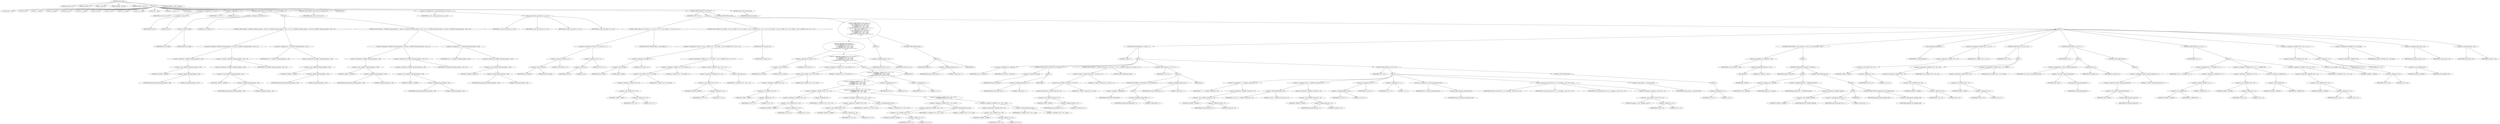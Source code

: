 digraph cache_insert {  
"1000113" [label = "(METHOD,cache_insert)" ]
"1000114" [label = "(PARAM,const char *a1)" ]
"1000115" [label = "(PARAM,_DWORD *a2)" ]
"1000116" [label = "(PARAM,__int64 a3)" ]
"1000117" [label = "(PARAM,unsigned __int64 a4)" ]
"1000118" [label = "(PARAM,unsigned __int16 a5)" ]
"1000119" [label = "(BLOCK,,)" ]
"1000120" [label = "(LOCAL,result: __int64)" ]
"1000121" [label = "(LOCAL,v6: int)" ]
"1000122" [label = "(LOCAL,v7: __int64)" ]
"1000123" [label = "(LOCAL,v8: __int64)" ]
"1000124" [label = "(LOCAL,v9: char *)" ]
"1000125" [label = "(LOCAL,v10: __int64)" ]
"1000126" [label = "(LOCAL,v16: int)" ]
"1000127" [label = "(LOCAL,v17: int)" ]
"1000128" [label = "(LOCAL,v18: __int64)" ]
"1000129" [label = "(LOCAL,v19: __int64)" ]
"1000130" [label = "(LOCAL,v20: __int64)" ]
"1000131" [label = "(LOCAL,v21: __int64 [ 2 ])" ]
"1000132" [label = "(IDENTIFIER,L,)" ]
"1000133" [label = "(<operator>.assignment,v16 = a5 & 4)" ]
"1000134" [label = "(IDENTIFIER,v16,v16 = a5 & 4)" ]
"1000135" [label = "(<operator>.and,a5 & 4)" ]
"1000136" [label = "(IDENTIFIER,a5,a5 & 4)" ]
"1000137" [label = "(LITERAL,4,a5 & 4)" ]
"1000138" [label = "(<operator>.assignment,v17 = 0)" ]
"1000139" [label = "(IDENTIFIER,v17,v17 = 0)" ]
"1000140" [label = "(LITERAL,0,v17 = 0)" ]
"1000141" [label = "(CONTROL_STRUCTURE,if ( (a5 & 0x980) != 0 ),if ( (a5 & 0x980) != 0 ))" ]
"1000142" [label = "(<operator>.notEquals,(a5 & 0x980) != 0)" ]
"1000143" [label = "(<operator>.and,a5 & 0x980)" ]
"1000144" [label = "(IDENTIFIER,a5,a5 & 0x980)" ]
"1000145" [label = "(LITERAL,0x980,a5 & 0x980)" ]
"1000146" [label = "(LITERAL,0,(a5 & 0x980) != 0)" ]
"1000147" [label = "(BLOCK,,)" ]
"1000148" [label = "(CONTROL_STRUCTURE,if ( *(_QWORD *)(dnsmasq_daemon + 456) && *(_QWORD *)(dnsmasq_daemon + 456) < a4 ),if ( *(_QWORD *)(dnsmasq_daemon + 456) && *(_QWORD *)(dnsmasq_daemon + 456) < a4 ))" ]
"1000149" [label = "(<operator>.logicalAnd,*(_QWORD *)(dnsmasq_daemon + 456) && *(_QWORD *)(dnsmasq_daemon + 456) < a4)" ]
"1000150" [label = "(<operator>.indirection,*(_QWORD *)(dnsmasq_daemon + 456))" ]
"1000151" [label = "(<operator>.cast,(_QWORD *)(dnsmasq_daemon + 456))" ]
"1000152" [label = "(UNKNOWN,_QWORD *,_QWORD *)" ]
"1000153" [label = "(<operator>.addition,dnsmasq_daemon + 456)" ]
"1000154" [label = "(IDENTIFIER,dnsmasq_daemon,dnsmasq_daemon + 456)" ]
"1000155" [label = "(LITERAL,456,dnsmasq_daemon + 456)" ]
"1000156" [label = "(<operator>.lessThan,*(_QWORD *)(dnsmasq_daemon + 456) < a4)" ]
"1000157" [label = "(<operator>.indirection,*(_QWORD *)(dnsmasq_daemon + 456))" ]
"1000158" [label = "(<operator>.cast,(_QWORD *)(dnsmasq_daemon + 456))" ]
"1000159" [label = "(UNKNOWN,_QWORD *,_QWORD *)" ]
"1000160" [label = "(<operator>.addition,dnsmasq_daemon + 456)" ]
"1000161" [label = "(IDENTIFIER,dnsmasq_daemon,dnsmasq_daemon + 456)" ]
"1000162" [label = "(LITERAL,456,dnsmasq_daemon + 456)" ]
"1000163" [label = "(IDENTIFIER,a4,*(_QWORD *)(dnsmasq_daemon + 456) < a4)" ]
"1000164" [label = "(<operator>.assignment,a4 = *(_QWORD *)(dnsmasq_daemon + 456))" ]
"1000165" [label = "(IDENTIFIER,a4,a4 = *(_QWORD *)(dnsmasq_daemon + 456))" ]
"1000166" [label = "(<operator>.indirection,*(_QWORD *)(dnsmasq_daemon + 456))" ]
"1000167" [label = "(<operator>.cast,(_QWORD *)(dnsmasq_daemon + 456))" ]
"1000168" [label = "(UNKNOWN,_QWORD *,_QWORD *)" ]
"1000169" [label = "(<operator>.addition,dnsmasq_daemon + 456)" ]
"1000170" [label = "(IDENTIFIER,dnsmasq_daemon,dnsmasq_daemon + 456)" ]
"1000171" [label = "(LITERAL,456,dnsmasq_daemon + 456)" ]
"1000172" [label = "(CONTROL_STRUCTURE,if ( *(_QWORD *)(dnsmasq_daemon + 448) && *(_QWORD *)(dnsmasq_daemon + 448) > a4 ),if ( *(_QWORD *)(dnsmasq_daemon + 448) && *(_QWORD *)(dnsmasq_daemon + 448) > a4 ))" ]
"1000173" [label = "(<operator>.logicalAnd,*(_QWORD *)(dnsmasq_daemon + 448) && *(_QWORD *)(dnsmasq_daemon + 448) > a4)" ]
"1000174" [label = "(<operator>.indirection,*(_QWORD *)(dnsmasq_daemon + 448))" ]
"1000175" [label = "(<operator>.cast,(_QWORD *)(dnsmasq_daemon + 448))" ]
"1000176" [label = "(UNKNOWN,_QWORD *,_QWORD *)" ]
"1000177" [label = "(<operator>.addition,dnsmasq_daemon + 448)" ]
"1000178" [label = "(IDENTIFIER,dnsmasq_daemon,dnsmasq_daemon + 448)" ]
"1000179" [label = "(LITERAL,448,dnsmasq_daemon + 448)" ]
"1000180" [label = "(<operator>.greaterThan,*(_QWORD *)(dnsmasq_daemon + 448) > a4)" ]
"1000181" [label = "(<operator>.indirection,*(_QWORD *)(dnsmasq_daemon + 448))" ]
"1000182" [label = "(<operator>.cast,(_QWORD *)(dnsmasq_daemon + 448))" ]
"1000183" [label = "(UNKNOWN,_QWORD *,_QWORD *)" ]
"1000184" [label = "(<operator>.addition,dnsmasq_daemon + 448)" ]
"1000185" [label = "(IDENTIFIER,dnsmasq_daemon,dnsmasq_daemon + 448)" ]
"1000186" [label = "(LITERAL,448,dnsmasq_daemon + 448)" ]
"1000187" [label = "(IDENTIFIER,a4,*(_QWORD *)(dnsmasq_daemon + 448) > a4)" ]
"1000188" [label = "(<operator>.assignment,a4 = *(_QWORD *)(dnsmasq_daemon + 448))" ]
"1000189" [label = "(IDENTIFIER,a4,a4 = *(_QWORD *)(dnsmasq_daemon + 448))" ]
"1000190" [label = "(<operator>.indirection,*(_QWORD *)(dnsmasq_daemon + 448))" ]
"1000191" [label = "(<operator>.cast,(_QWORD *)(dnsmasq_daemon + 448))" ]
"1000192" [label = "(UNKNOWN,_QWORD *,_QWORD *)" ]
"1000193" [label = "(<operator>.addition,dnsmasq_daemon + 448)" ]
"1000194" [label = "(IDENTIFIER,dnsmasq_daemon,dnsmasq_daemon + 448)" ]
"1000195" [label = "(LITERAL,448,dnsmasq_daemon + 448)" ]
"1000196" [label = "(CONTROL_STRUCTURE,if ( insert_error ),if ( insert_error ))" ]
"1000197" [label = "(IDENTIFIER,insert_error,if ( insert_error ))" ]
"1000198" [label = "(IDENTIFIER,L,)" ]
"1000199" [label = "(<operator>.assignment,v19 = cache_scan_free(a1, a2, a3, a5))" ]
"1000200" [label = "(IDENTIFIER,v19,v19 = cache_scan_free(a1, a2, a3, a5))" ]
"1000201" [label = "(cache_scan_free,cache_scan_free(a1, a2, a3, a5))" ]
"1000202" [label = "(IDENTIFIER,a1,cache_scan_free(a1, a2, a3, a5))" ]
"1000203" [label = "(IDENTIFIER,a2,cache_scan_free(a1, a2, a3, a5))" ]
"1000204" [label = "(IDENTIFIER,a3,cache_scan_free(a1, a2, a3, a5))" ]
"1000205" [label = "(IDENTIFIER,a5,cache_scan_free(a1, a2, a3, a5))" ]
"1000206" [label = "(CONTROL_STRUCTURE,if ( v19 ),if ( v19 ))" ]
"1000207" [label = "(IDENTIFIER,v19,if ( v19 ))" ]
"1000208" [label = "(BLOCK,,)" ]
"1000209" [label = "(CONTROL_STRUCTURE,if ( (a5 & 0x180) == 0 || (a5 & 8) == 0 ),if ( (a5 & 0x180) == 0 || (a5 & 8) == 0 ))" ]
"1000210" [label = "(<operator>.logicalOr,(a5 & 0x180) == 0 || (a5 & 8) == 0)" ]
"1000211" [label = "(<operator>.equals,(a5 & 0x180) == 0)" ]
"1000212" [label = "(<operator>.and,a5 & 0x180)" ]
"1000213" [label = "(IDENTIFIER,a5,a5 & 0x180)" ]
"1000214" [label = "(LITERAL,0x180,a5 & 0x180)" ]
"1000215" [label = "(LITERAL,0,(a5 & 0x180) == 0)" ]
"1000216" [label = "(<operator>.equals,(a5 & 8) == 0)" ]
"1000217" [label = "(<operator>.and,a5 & 8)" ]
"1000218" [label = "(IDENTIFIER,a5,a5 & 8)" ]
"1000219" [label = "(LITERAL,8,a5 & 8)" ]
"1000220" [label = "(LITERAL,0,(a5 & 8) == 0)" ]
"1000221" [label = "(CONTROL_STRUCTURE,goto LABEL_27;,goto LABEL_27;)" ]
"1000222" [label = "(CONTROL_STRUCTURE,if ( (a5 & 0x80) != 0 && (*(_WORD *)(v19 + 52) & 0x80) != 0 && *(_DWORD *)(v19 + 24) == *a2 ),if ( (a5 & 0x80) != 0 && (*(_WORD *)(v19 + 52) & 0x80) != 0 && *(_DWORD *)(v19 + 24) == *a2 ))" ]
"1000223" [label = "(<operator>.logicalAnd,(a5 & 0x80) != 0 && (*(_WORD *)(v19 + 52) & 0x80) != 0 && *(_DWORD *)(v19 + 24) == *a2)" ]
"1000224" [label = "(<operator>.notEquals,(a5 & 0x80) != 0)" ]
"1000225" [label = "(<operator>.and,a5 & 0x80)" ]
"1000226" [label = "(IDENTIFIER,a5,a5 & 0x80)" ]
"1000227" [label = "(LITERAL,0x80,a5 & 0x80)" ]
"1000228" [label = "(LITERAL,0,(a5 & 0x80) != 0)" ]
"1000229" [label = "(<operator>.logicalAnd,(*(_WORD *)(v19 + 52) & 0x80) != 0 && *(_DWORD *)(v19 + 24) == *a2)" ]
"1000230" [label = "(<operator>.notEquals,(*(_WORD *)(v19 + 52) & 0x80) != 0)" ]
"1000231" [label = "(<operator>.and,*(_WORD *)(v19 + 52) & 0x80)" ]
"1000232" [label = "(<operator>.indirection,*(_WORD *)(v19 + 52))" ]
"1000233" [label = "(<operator>.cast,(_WORD *)(v19 + 52))" ]
"1000234" [label = "(UNKNOWN,_WORD *,_WORD *)" ]
"1000235" [label = "(<operator>.addition,v19 + 52)" ]
"1000236" [label = "(IDENTIFIER,v19,v19 + 52)" ]
"1000237" [label = "(LITERAL,52,v19 + 52)" ]
"1000238" [label = "(LITERAL,0x80,*(_WORD *)(v19 + 52) & 0x80)" ]
"1000239" [label = "(LITERAL,0,(*(_WORD *)(v19 + 52) & 0x80) != 0)" ]
"1000240" [label = "(<operator>.equals,*(_DWORD *)(v19 + 24) == *a2)" ]
"1000241" [label = "(<operator>.indirection,*(_DWORD *)(v19 + 24))" ]
"1000242" [label = "(<operator>.cast,(_DWORD *)(v19 + 24))" ]
"1000243" [label = "(UNKNOWN,_DWORD *,_DWORD *)" ]
"1000244" [label = "(<operator>.addition,v19 + 24)" ]
"1000245" [label = "(IDENTIFIER,v19,v19 + 24)" ]
"1000246" [label = "(LITERAL,24,v19 + 24)" ]
"1000247" [label = "(<operator>.indirection,*a2)" ]
"1000248" [label = "(IDENTIFIER,a2,*(_DWORD *)(v19 + 24) == *a2)" ]
"1000249" [label = "(RETURN,return v19;,return v19;)" ]
"1000250" [label = "(IDENTIFIER,v19,return v19;)" ]
"1000251" [label = "(CONTROL_STRUCTURE,if ( (a5 & 0x100) != 0\n      && (*(_WORD *)(v19 + 52) & 0x100) != 0\n      && (*(_DWORD *)(v19 + 24) != *a2\n       || *(_DWORD *)(v19 + 28) != a2[1]\n       || *(_DWORD *)(v19 + 32) != a2[2]\n       || *(_DWORD *)(v19 + 36) != a2[3] ? (v6 = 0) : (v6 = 1),\n          v6) ),if ( (a5 & 0x100) != 0\n      && (*(_WORD *)(v19 + 52) & 0x100) != 0\n      && (*(_DWORD *)(v19 + 24) != *a2\n       || *(_DWORD *)(v19 + 28) != a2[1]\n       || *(_DWORD *)(v19 + 32) != a2[2]\n       || *(_DWORD *)(v19 + 36) != a2[3] ? (v6 = 0) : (v6 = 1),\n          v6) ))" ]
"1000252" [label = "(<operator>.logicalAnd,(a5 & 0x100) != 0\n      && (*(_WORD *)(v19 + 52) & 0x100) != 0\n      && (*(_DWORD *)(v19 + 24) != *a2\n       || *(_DWORD *)(v19 + 28) != a2[1]\n       || *(_DWORD *)(v19 + 32) != a2[2]\n       || *(_DWORD *)(v19 + 36) != a2[3] ? (v6 = 0) : (v6 = 1),\n          v6))" ]
"1000253" [label = "(<operator>.notEquals,(a5 & 0x100) != 0)" ]
"1000254" [label = "(<operator>.and,a5 & 0x100)" ]
"1000255" [label = "(IDENTIFIER,a5,a5 & 0x100)" ]
"1000256" [label = "(LITERAL,0x100,a5 & 0x100)" ]
"1000257" [label = "(LITERAL,0,(a5 & 0x100) != 0)" ]
"1000258" [label = "(<operator>.logicalAnd,(*(_WORD *)(v19 + 52) & 0x100) != 0\n      && (*(_DWORD *)(v19 + 24) != *a2\n       || *(_DWORD *)(v19 + 28) != a2[1]\n       || *(_DWORD *)(v19 + 32) != a2[2]\n       || *(_DWORD *)(v19 + 36) != a2[3] ? (v6 = 0) : (v6 = 1),\n          v6))" ]
"1000259" [label = "(<operator>.notEquals,(*(_WORD *)(v19 + 52) & 0x100) != 0)" ]
"1000260" [label = "(<operator>.and,*(_WORD *)(v19 + 52) & 0x100)" ]
"1000261" [label = "(<operator>.indirection,*(_WORD *)(v19 + 52))" ]
"1000262" [label = "(<operator>.cast,(_WORD *)(v19 + 52))" ]
"1000263" [label = "(UNKNOWN,_WORD *,_WORD *)" ]
"1000264" [label = "(<operator>.addition,v19 + 52)" ]
"1000265" [label = "(IDENTIFIER,v19,v19 + 52)" ]
"1000266" [label = "(LITERAL,52,v19 + 52)" ]
"1000267" [label = "(LITERAL,0x100,*(_WORD *)(v19 + 52) & 0x100)" ]
"1000268" [label = "(LITERAL,0,(*(_WORD *)(v19 + 52) & 0x100) != 0)" ]
"1000269" [label = "(BLOCK,,)" ]
"1000270" [label = "(<operator>.conditional,*(_DWORD *)(v19 + 24) != *a2\n       || *(_DWORD *)(v19 + 28) != a2[1]\n       || *(_DWORD *)(v19 + 32) != a2[2]\n       || *(_DWORD *)(v19 + 36) != a2[3] ? (v6 = 0) : (v6 = 1))" ]
"1000271" [label = "(<operator>.logicalOr,*(_DWORD *)(v19 + 24) != *a2\n       || *(_DWORD *)(v19 + 28) != a2[1]\n       || *(_DWORD *)(v19 + 32) != a2[2]\n       || *(_DWORD *)(v19 + 36) != a2[3])" ]
"1000272" [label = "(<operator>.notEquals,*(_DWORD *)(v19 + 24) != *a2)" ]
"1000273" [label = "(<operator>.indirection,*(_DWORD *)(v19 + 24))" ]
"1000274" [label = "(<operator>.cast,(_DWORD *)(v19 + 24))" ]
"1000275" [label = "(UNKNOWN,_DWORD *,_DWORD *)" ]
"1000276" [label = "(<operator>.addition,v19 + 24)" ]
"1000277" [label = "(IDENTIFIER,v19,v19 + 24)" ]
"1000278" [label = "(LITERAL,24,v19 + 24)" ]
"1000279" [label = "(<operator>.indirection,*a2)" ]
"1000280" [label = "(IDENTIFIER,a2,*(_DWORD *)(v19 + 24) != *a2)" ]
"1000281" [label = "(<operator>.logicalOr,*(_DWORD *)(v19 + 28) != a2[1]\n       || *(_DWORD *)(v19 + 32) != a2[2]\n       || *(_DWORD *)(v19 + 36) != a2[3])" ]
"1000282" [label = "(<operator>.notEquals,*(_DWORD *)(v19 + 28) != a2[1])" ]
"1000283" [label = "(<operator>.indirection,*(_DWORD *)(v19 + 28))" ]
"1000284" [label = "(<operator>.cast,(_DWORD *)(v19 + 28))" ]
"1000285" [label = "(UNKNOWN,_DWORD *,_DWORD *)" ]
"1000286" [label = "(<operator>.addition,v19 + 28)" ]
"1000287" [label = "(IDENTIFIER,v19,v19 + 28)" ]
"1000288" [label = "(LITERAL,28,v19 + 28)" ]
"1000289" [label = "(<operator>.indirectIndexAccess,a2[1])" ]
"1000290" [label = "(IDENTIFIER,a2,*(_DWORD *)(v19 + 28) != a2[1])" ]
"1000291" [label = "(LITERAL,1,*(_DWORD *)(v19 + 28) != a2[1])" ]
"1000292" [label = "(<operator>.logicalOr,*(_DWORD *)(v19 + 32) != a2[2]\n       || *(_DWORD *)(v19 + 36) != a2[3])" ]
"1000293" [label = "(<operator>.notEquals,*(_DWORD *)(v19 + 32) != a2[2])" ]
"1000294" [label = "(<operator>.indirection,*(_DWORD *)(v19 + 32))" ]
"1000295" [label = "(<operator>.cast,(_DWORD *)(v19 + 32))" ]
"1000296" [label = "(UNKNOWN,_DWORD *,_DWORD *)" ]
"1000297" [label = "(<operator>.addition,v19 + 32)" ]
"1000298" [label = "(IDENTIFIER,v19,v19 + 32)" ]
"1000299" [label = "(LITERAL,32,v19 + 32)" ]
"1000300" [label = "(<operator>.indirectIndexAccess,a2[2])" ]
"1000301" [label = "(IDENTIFIER,a2,*(_DWORD *)(v19 + 32) != a2[2])" ]
"1000302" [label = "(LITERAL,2,*(_DWORD *)(v19 + 32) != a2[2])" ]
"1000303" [label = "(<operator>.notEquals,*(_DWORD *)(v19 + 36) != a2[3])" ]
"1000304" [label = "(<operator>.indirection,*(_DWORD *)(v19 + 36))" ]
"1000305" [label = "(<operator>.cast,(_DWORD *)(v19 + 36))" ]
"1000306" [label = "(UNKNOWN,_DWORD *,_DWORD *)" ]
"1000307" [label = "(<operator>.addition,v19 + 36)" ]
"1000308" [label = "(IDENTIFIER,v19,v19 + 36)" ]
"1000309" [label = "(LITERAL,36,v19 + 36)" ]
"1000310" [label = "(<operator>.indirectIndexAccess,a2[3])" ]
"1000311" [label = "(IDENTIFIER,a2,*(_DWORD *)(v19 + 36) != a2[3])" ]
"1000312" [label = "(LITERAL,3,*(_DWORD *)(v19 + 36) != a2[3])" ]
"1000313" [label = "(<operator>.assignment,v6 = 0)" ]
"1000314" [label = "(IDENTIFIER,v6,v6 = 0)" ]
"1000315" [label = "(LITERAL,0,v6 = 0)" ]
"1000316" [label = "(<operator>.assignment,v6 = 1)" ]
"1000317" [label = "(IDENTIFIER,v6,v6 = 1)" ]
"1000318" [label = "(LITERAL,1,v6 = 1)" ]
"1000319" [label = "(IDENTIFIER,v6,)" ]
"1000320" [label = "(BLOCK,,)" ]
"1000321" [label = "(<operator>.assignment,result = v19)" ]
"1000322" [label = "(IDENTIFIER,result,result = v19)" ]
"1000323" [label = "(IDENTIFIER,v19,result = v19)" ]
"1000324" [label = "(CONTROL_STRUCTURE,else,else)" ]
"1000325" [label = "(BLOCK,,)" ]
"1000326" [label = "(JUMP_TARGET,LABEL_27)" ]
"1000327" [label = "(<operator>.assignment,insert_error = 1)" ]
"1000328" [label = "(IDENTIFIER,insert_error,insert_error = 1)" ]
"1000329" [label = "(LITERAL,1,insert_error = 1)" ]
"1000330" [label = "(IDENTIFIER,L,)" ]
"1000331" [label = "(CONTROL_STRUCTURE,else,else)" ]
"1000332" [label = "(BLOCK,,)" ]
"1000333" [label = "(CONTROL_STRUCTURE,while ( 1 ),while ( 1 ))" ]
"1000334" [label = "(LITERAL,1,while ( 1 ))" ]
"1000335" [label = "(BLOCK,,)" ]
"1000336" [label = "(<operator>.assignment,v20 = cache_tail)" ]
"1000337" [label = "(IDENTIFIER,v20,v20 = cache_tail)" ]
"1000338" [label = "(IDENTIFIER,cache_tail,v20 = cache_tail)" ]
"1000339" [label = "(CONTROL_STRUCTURE,if ( !cache_tail ),if ( !cache_tail ))" ]
"1000340" [label = "(<operator>.logicalNot,!cache_tail)" ]
"1000341" [label = "(IDENTIFIER,cache_tail,!cache_tail)" ]
"1000342" [label = "(BLOCK,,)" ]
"1000343" [label = "(<operator>.assignment,insert_error = 1)" ]
"1000344" [label = "(IDENTIFIER,insert_error,insert_error = 1)" ]
"1000345" [label = "(LITERAL,1,insert_error = 1)" ]
"1000346" [label = "(IDENTIFIER,L,)" ]
"1000347" [label = "(CONTROL_STRUCTURE,if ( (*(_WORD *)(cache_tail + 52) & 0xC) == 0 ),if ( (*(_WORD *)(cache_tail + 52) & 0xC) == 0 ))" ]
"1000348" [label = "(<operator>.equals,(*(_WORD *)(cache_tail + 52) & 0xC) == 0)" ]
"1000349" [label = "(<operator>.and,*(_WORD *)(cache_tail + 52) & 0xC)" ]
"1000350" [label = "(<operator>.indirection,*(_WORD *)(cache_tail + 52))" ]
"1000351" [label = "(<operator>.cast,(_WORD *)(cache_tail + 52))" ]
"1000352" [label = "(UNKNOWN,_WORD *,_WORD *)" ]
"1000353" [label = "(<operator>.addition,cache_tail + 52)" ]
"1000354" [label = "(IDENTIFIER,cache_tail,cache_tail + 52)" ]
"1000355" [label = "(LITERAL,52,cache_tail + 52)" ]
"1000356" [label = "(LITERAL,0xC,*(_WORD *)(cache_tail + 52) & 0xC)" ]
"1000357" [label = "(LITERAL,0,(*(_WORD *)(cache_tail + 52) & 0xC) == 0)" ]
"1000358" [label = "(CONTROL_STRUCTURE,break;,break;)" ]
"1000359" [label = "(CONTROL_STRUCTURE,if ( v17 ),if ( v17 ))" ]
"1000360" [label = "(IDENTIFIER,v17,if ( v17 ))" ]
"1000361" [label = "(BLOCK,,)" ]
"1000362" [label = "(CONTROL_STRUCTURE,if ( !warned_9005 ),if ( !warned_9005 ))" ]
"1000363" [label = "(<operator>.logicalNot,!warned_9005)" ]
"1000364" [label = "(IDENTIFIER,warned_9005,!warned_9005)" ]
"1000365" [label = "(BLOCK,,)" ]
"1000366" [label = "(<operator>.assignment,warned_9005 = 1)" ]
"1000367" [label = "(IDENTIFIER,warned_9005,warned_9005 = 1)" ]
"1000368" [label = "(LITERAL,1,warned_9005 = 1)" ]
"1000369" [label = "(<operator>.assignment,insert_error = 1)" ]
"1000370" [label = "(IDENTIFIER,insert_error,insert_error = 1)" ]
"1000371" [label = "(LITERAL,1,insert_error = 1)" ]
"1000372" [label = "(IDENTIFIER,L,)" ]
"1000373" [label = "(CONTROL_STRUCTURE,if ( v16 ),if ( v16 ))" ]
"1000374" [label = "(IDENTIFIER,v16,if ( v16 ))" ]
"1000375" [label = "(BLOCK,,)" ]
"1000376" [label = "(<operator>.assignment,v7 = *(_QWORD *)(cache_tail + 32))" ]
"1000377" [label = "(IDENTIFIER,v7,v7 = *(_QWORD *)(cache_tail + 32))" ]
"1000378" [label = "(<operator>.indirection,*(_QWORD *)(cache_tail + 32))" ]
"1000379" [label = "(<operator>.cast,(_QWORD *)(cache_tail + 32))" ]
"1000380" [label = "(UNKNOWN,_QWORD *,_QWORD *)" ]
"1000381" [label = "(<operator>.addition,cache_tail + 32)" ]
"1000382" [label = "(IDENTIFIER,cache_tail,cache_tail + 32)" ]
"1000383" [label = "(LITERAL,32,cache_tail + 32)" ]
"1000384" [label = "(<operator>.assignment,v21[0] = *(_QWORD *)(cache_tail + 24))" ]
"1000385" [label = "(<operator>.indirectIndexAccess,v21[0])" ]
"1000386" [label = "(IDENTIFIER,v21,v21[0] = *(_QWORD *)(cache_tail + 24))" ]
"1000387" [label = "(LITERAL,0,v21[0] = *(_QWORD *)(cache_tail + 24))" ]
"1000388" [label = "(<operator>.indirection,*(_QWORD *)(cache_tail + 24))" ]
"1000389" [label = "(<operator>.cast,(_QWORD *)(cache_tail + 24))" ]
"1000390" [label = "(UNKNOWN,_QWORD *,_QWORD *)" ]
"1000391" [label = "(<operator>.addition,cache_tail + 24)" ]
"1000392" [label = "(IDENTIFIER,cache_tail,cache_tail + 24)" ]
"1000393" [label = "(LITERAL,24,cache_tail + 24)" ]
"1000394" [label = "(<operator>.assignment,v21[1] = v7)" ]
"1000395" [label = "(<operator>.indirectIndexAccess,v21[1])" ]
"1000396" [label = "(IDENTIFIER,v21,v21[1] = v7)" ]
"1000397" [label = "(LITERAL,1,v21[1] = v7)" ]
"1000398" [label = "(IDENTIFIER,v7,v21[1] = v7)" ]
"1000399" [label = "(<operator>.assignment,v17 = 1)" ]
"1000400" [label = "(IDENTIFIER,v17,v17 = 1)" ]
"1000401" [label = "(LITERAL,1,v17 = 1)" ]
"1000402" [label = "(<operator>.assignment,v8 = cache_get_name(cache_tail))" ]
"1000403" [label = "(IDENTIFIER,v8,v8 = cache_get_name(cache_tail))" ]
"1000404" [label = "(cache_get_name,cache_get_name(cache_tail))" ]
"1000405" [label = "(IDENTIFIER,cache_tail,cache_get_name(cache_tail))" ]
"1000406" [label = "(cache_scan_free,cache_scan_free(v8, v21, a3, *(unsigned __int16 *)(v20 + 52)))" ]
"1000407" [label = "(IDENTIFIER,v8,cache_scan_free(v8, v21, a3, *(unsigned __int16 *)(v20 + 52)))" ]
"1000408" [label = "(IDENTIFIER,v21,cache_scan_free(v8, v21, a3, *(unsigned __int16 *)(v20 + 52)))" ]
"1000409" [label = "(IDENTIFIER,a3,cache_scan_free(v8, v21, a3, *(unsigned __int16 *)(v20 + 52)))" ]
"1000410" [label = "(<operator>.indirection,*(unsigned __int16 *)(v20 + 52))" ]
"1000411" [label = "(<operator>.cast,(unsigned __int16 *)(v20 + 52))" ]
"1000412" [label = "(UNKNOWN,unsigned __int16 *,unsigned __int16 *)" ]
"1000413" [label = "(<operator>.addition,v20 + 52)" ]
"1000414" [label = "(IDENTIFIER,v20,v20 + 52)" ]
"1000415" [label = "(LITERAL,52,v20 + 52)" ]
"1000416" [label = "(<operator>.preIncrement,++cache_live_freed)" ]
"1000417" [label = "(IDENTIFIER,cache_live_freed,++cache_live_freed)" ]
"1000418" [label = "(CONTROL_STRUCTURE,else,else)" ]
"1000419" [label = "(BLOCK,,)" ]
"1000420" [label = "(<operator>.assignment,v16 = 1)" ]
"1000421" [label = "(IDENTIFIER,v16,v16 = 1)" ]
"1000422" [label = "(LITERAL,1,v16 = 1)" ]
"1000423" [label = "(CONTROL_STRUCTURE,if ( a1 && strlen(a1) > 0x31 ),if ( a1 && strlen(a1) > 0x31 ))" ]
"1000424" [label = "(<operator>.logicalAnd,a1 && strlen(a1) > 0x31)" ]
"1000425" [label = "(IDENTIFIER,a1,a1 && strlen(a1) > 0x31)" ]
"1000426" [label = "(<operator>.greaterThan,strlen(a1) > 0x31)" ]
"1000427" [label = "(strlen,strlen(a1))" ]
"1000428" [label = "(IDENTIFIER,a1,strlen(a1))" ]
"1000429" [label = "(LITERAL,0x31,strlen(a1) > 0x31)" ]
"1000430" [label = "(BLOCK,,)" ]
"1000431" [label = "(CONTROL_STRUCTURE,if ( big_free ),if ( big_free ))" ]
"1000432" [label = "(IDENTIFIER,big_free,if ( big_free ))" ]
"1000433" [label = "(BLOCK,,)" ]
"1000434" [label = "(<operator>.assignment,v18 = big_free)" ]
"1000435" [label = "(IDENTIFIER,v18,v18 = big_free)" ]
"1000436" [label = "(IDENTIFIER,big_free,v18 = big_free)" ]
"1000437" [label = "(<operator>.assignment,big_free = *(_QWORD *)big_free)" ]
"1000438" [label = "(IDENTIFIER,big_free,big_free = *(_QWORD *)big_free)" ]
"1000439" [label = "(<operator>.indirection,*(_QWORD *)big_free)" ]
"1000440" [label = "(<operator>.cast,(_QWORD *)big_free)" ]
"1000441" [label = "(UNKNOWN,_QWORD *,_QWORD *)" ]
"1000442" [label = "(IDENTIFIER,big_free,(_QWORD *)big_free)" ]
"1000443" [label = "(CONTROL_STRUCTURE,else,else)" ]
"1000444" [label = "(BLOCK,,)" ]
"1000445" [label = "(BLOCK,,)" ]
"1000446" [label = "(<operator>.assignment,insert_error = 1)" ]
"1000447" [label = "(IDENTIFIER,insert_error,insert_error = 1)" ]
"1000448" [label = "(LITERAL,1,insert_error = 1)" ]
"1000449" [label = "(IDENTIFIER,L,)" ]
"1000450" [label = "(CONTROL_STRUCTURE,if ( bignames_left ),if ( bignames_left ))" ]
"1000451" [label = "(IDENTIFIER,bignames_left,if ( bignames_left ))" ]
"1000452" [label = "(<operator>.preDecrement,--bignames_left)" ]
"1000453" [label = "(IDENTIFIER,bignames_left,--bignames_left)" ]
"1000454" [label = "(cache_unlink,cache_unlink(v20))" ]
"1000455" [label = "(IDENTIFIER,v20,cache_unlink(v20))" ]
"1000456" [label = "(<operator>.assignment,*(_WORD *)(v20 + 52) = a5)" ]
"1000457" [label = "(<operator>.indirection,*(_WORD *)(v20 + 52))" ]
"1000458" [label = "(<operator>.cast,(_WORD *)(v20 + 52))" ]
"1000459" [label = "(UNKNOWN,_WORD *,_WORD *)" ]
"1000460" [label = "(<operator>.addition,v20 + 52)" ]
"1000461" [label = "(IDENTIFIER,v20,v20 + 52)" ]
"1000462" [label = "(LITERAL,52,v20 + 52)" ]
"1000463" [label = "(IDENTIFIER,a5,*(_WORD *)(v20 + 52) = a5)" ]
"1000464" [label = "(CONTROL_STRUCTURE,if ( v18 ),if ( v18 ))" ]
"1000465" [label = "(IDENTIFIER,v18,if ( v18 ))" ]
"1000466" [label = "(BLOCK,,)" ]
"1000467" [label = "(<operator>.assignment,*(_QWORD *)(v20 + 56) = v18)" ]
"1000468" [label = "(<operator>.indirection,*(_QWORD *)(v20 + 56))" ]
"1000469" [label = "(<operator>.cast,(_QWORD *)(v20 + 56))" ]
"1000470" [label = "(UNKNOWN,_QWORD *,_QWORD *)" ]
"1000471" [label = "(<operator>.addition,v20 + 56)" ]
"1000472" [label = "(IDENTIFIER,v20,v20 + 56)" ]
"1000473" [label = "(LITERAL,56,v20 + 56)" ]
"1000474" [label = "(IDENTIFIER,v18,*(_QWORD *)(v20 + 56) = v18)" ]
"1000475" [label = "(<operators>.assignmentOr,*(_WORD *)(v20 + 52) |= 0x200u)" ]
"1000476" [label = "(<operator>.indirection,*(_WORD *)(v20 + 52))" ]
"1000477" [label = "(<operator>.cast,(_WORD *)(v20 + 52))" ]
"1000478" [label = "(UNKNOWN,_WORD *,_WORD *)" ]
"1000479" [label = "(<operator>.addition,v20 + 52)" ]
"1000480" [label = "(IDENTIFIER,v20,v20 + 52)" ]
"1000481" [label = "(LITERAL,52,v20 + 52)" ]
"1000482" [label = "(LITERAL,0x200u,*(_WORD *)(v20 + 52) |= 0x200u)" ]
"1000483" [label = "(CONTROL_STRUCTURE,if ( a1 ),if ( a1 ))" ]
"1000484" [label = "(IDENTIFIER,a1,if ( a1 ))" ]
"1000485" [label = "(BLOCK,,)" ]
"1000486" [label = "(<operator>.assignment,v9 = (char *)cache_get_name(v20))" ]
"1000487" [label = "(IDENTIFIER,v9,v9 = (char *)cache_get_name(v20))" ]
"1000488" [label = "(<operator>.cast,(char *)cache_get_name(v20))" ]
"1000489" [label = "(UNKNOWN,char *,char *)" ]
"1000490" [label = "(cache_get_name,cache_get_name(v20))" ]
"1000491" [label = "(IDENTIFIER,v20,cache_get_name(v20))" ]
"1000492" [label = "(strcpy,strcpy(v9, a1))" ]
"1000493" [label = "(IDENTIFIER,v9,strcpy(v9, a1))" ]
"1000494" [label = "(IDENTIFIER,a1,strcpy(v9, a1))" ]
"1000495" [label = "(CONTROL_STRUCTURE,else,else)" ]
"1000496" [label = "(BLOCK,,)" ]
"1000497" [label = "(<operator>.assignment,*(_BYTE *)cache_get_name(v20) = 0)" ]
"1000498" [label = "(<operator>.indirection,*(_BYTE *)cache_get_name(v20))" ]
"1000499" [label = "(<operator>.cast,(_BYTE *)cache_get_name(v20))" ]
"1000500" [label = "(UNKNOWN,_BYTE *,_BYTE *)" ]
"1000501" [label = "(cache_get_name,cache_get_name(v20))" ]
"1000502" [label = "(IDENTIFIER,v20,cache_get_name(v20))" ]
"1000503" [label = "(LITERAL,0,*(_BYTE *)cache_get_name(v20) = 0)" ]
"1000504" [label = "(CONTROL_STRUCTURE,if ( a2 ),if ( a2 ))" ]
"1000505" [label = "(IDENTIFIER,a2,if ( a2 ))" ]
"1000506" [label = "(BLOCK,,)" ]
"1000507" [label = "(<operator>.assignment,v10 = *((_QWORD *)a2 + 1))" ]
"1000508" [label = "(IDENTIFIER,v10,v10 = *((_QWORD *)a2 + 1))" ]
"1000509" [label = "(<operator>.indirection,*((_QWORD *)a2 + 1))" ]
"1000510" [label = "(<operator>.addition,(_QWORD *)a2 + 1)" ]
"1000511" [label = "(<operator>.cast,(_QWORD *)a2)" ]
"1000512" [label = "(UNKNOWN,_QWORD *,_QWORD *)" ]
"1000513" [label = "(IDENTIFIER,a2,(_QWORD *)a2)" ]
"1000514" [label = "(LITERAL,1,(_QWORD *)a2 + 1)" ]
"1000515" [label = "(<operator>.assignment,*(_QWORD *)(v20 + 24) = *(_QWORD *)a2)" ]
"1000516" [label = "(<operator>.indirection,*(_QWORD *)(v20 + 24))" ]
"1000517" [label = "(<operator>.cast,(_QWORD *)(v20 + 24))" ]
"1000518" [label = "(UNKNOWN,_QWORD *,_QWORD *)" ]
"1000519" [label = "(<operator>.addition,v20 + 24)" ]
"1000520" [label = "(IDENTIFIER,v20,v20 + 24)" ]
"1000521" [label = "(LITERAL,24,v20 + 24)" ]
"1000522" [label = "(<operator>.indirection,*(_QWORD *)a2)" ]
"1000523" [label = "(<operator>.cast,(_QWORD *)a2)" ]
"1000524" [label = "(UNKNOWN,_QWORD *,_QWORD *)" ]
"1000525" [label = "(IDENTIFIER,a2,(_QWORD *)a2)" ]
"1000526" [label = "(<operator>.assignment,*(_QWORD *)(v20 + 32) = v10)" ]
"1000527" [label = "(<operator>.indirection,*(_QWORD *)(v20 + 32))" ]
"1000528" [label = "(<operator>.cast,(_QWORD *)(v20 + 32))" ]
"1000529" [label = "(UNKNOWN,_QWORD *,_QWORD *)" ]
"1000530" [label = "(<operator>.addition,v20 + 32)" ]
"1000531" [label = "(IDENTIFIER,v20,v20 + 32)" ]
"1000532" [label = "(LITERAL,32,v20 + 32)" ]
"1000533" [label = "(IDENTIFIER,v10,*(_QWORD *)(v20 + 32) = v10)" ]
"1000534" [label = "(<operator>.assignment,*(_QWORD *)(v20 + 40) = a4 + a3)" ]
"1000535" [label = "(<operator>.indirection,*(_QWORD *)(v20 + 40))" ]
"1000536" [label = "(<operator>.cast,(_QWORD *)(v20 + 40))" ]
"1000537" [label = "(UNKNOWN,_QWORD *,_QWORD *)" ]
"1000538" [label = "(<operator>.addition,v20 + 40)" ]
"1000539" [label = "(IDENTIFIER,v20,v20 + 40)" ]
"1000540" [label = "(LITERAL,40,v20 + 40)" ]
"1000541" [label = "(<operator>.addition,a4 + a3)" ]
"1000542" [label = "(IDENTIFIER,a4,a4 + a3)" ]
"1000543" [label = "(IDENTIFIER,a3,a4 + a3)" ]
"1000544" [label = "(<operator>.assignment,*(_QWORD *)v20 = new_chain)" ]
"1000545" [label = "(<operator>.indirection,*(_QWORD *)v20)" ]
"1000546" [label = "(<operator>.cast,(_QWORD *)v20)" ]
"1000547" [label = "(UNKNOWN,_QWORD *,_QWORD *)" ]
"1000548" [label = "(IDENTIFIER,v20,(_QWORD *)v20)" ]
"1000549" [label = "(IDENTIFIER,new_chain,*(_QWORD *)v20 = new_chain)" ]
"1000550" [label = "(<operator>.assignment,new_chain = v20)" ]
"1000551" [label = "(IDENTIFIER,new_chain,new_chain = v20)" ]
"1000552" [label = "(IDENTIFIER,v20,new_chain = v20)" ]
"1000553" [label = "(<operator>.assignment,result = v20)" ]
"1000554" [label = "(IDENTIFIER,result,result = v20)" ]
"1000555" [label = "(IDENTIFIER,v20,result = v20)" ]
"1000556" [label = "(RETURN,return result;,return result;)" ]
"1000557" [label = "(IDENTIFIER,result,return result;)" ]
"1000558" [label = "(METHOD_RETURN,__int64 __fastcall)" ]
  "1000113" -> "1000114" 
  "1000113" -> "1000115" 
  "1000113" -> "1000116" 
  "1000113" -> "1000117" 
  "1000113" -> "1000118" 
  "1000113" -> "1000119" 
  "1000113" -> "1000558" 
  "1000119" -> "1000120" 
  "1000119" -> "1000121" 
  "1000119" -> "1000122" 
  "1000119" -> "1000123" 
  "1000119" -> "1000124" 
  "1000119" -> "1000125" 
  "1000119" -> "1000126" 
  "1000119" -> "1000127" 
  "1000119" -> "1000128" 
  "1000119" -> "1000129" 
  "1000119" -> "1000130" 
  "1000119" -> "1000131" 
  "1000119" -> "1000132" 
  "1000119" -> "1000133" 
  "1000119" -> "1000138" 
  "1000119" -> "1000141" 
  "1000119" -> "1000196" 
  "1000119" -> "1000198" 
  "1000119" -> "1000199" 
  "1000119" -> "1000206" 
  "1000119" -> "1000556" 
  "1000133" -> "1000134" 
  "1000133" -> "1000135" 
  "1000135" -> "1000136" 
  "1000135" -> "1000137" 
  "1000138" -> "1000139" 
  "1000138" -> "1000140" 
  "1000141" -> "1000142" 
  "1000141" -> "1000147" 
  "1000142" -> "1000143" 
  "1000142" -> "1000146" 
  "1000143" -> "1000144" 
  "1000143" -> "1000145" 
  "1000147" -> "1000148" 
  "1000147" -> "1000172" 
  "1000148" -> "1000149" 
  "1000148" -> "1000164" 
  "1000149" -> "1000150" 
  "1000149" -> "1000156" 
  "1000150" -> "1000151" 
  "1000151" -> "1000152" 
  "1000151" -> "1000153" 
  "1000153" -> "1000154" 
  "1000153" -> "1000155" 
  "1000156" -> "1000157" 
  "1000156" -> "1000163" 
  "1000157" -> "1000158" 
  "1000158" -> "1000159" 
  "1000158" -> "1000160" 
  "1000160" -> "1000161" 
  "1000160" -> "1000162" 
  "1000164" -> "1000165" 
  "1000164" -> "1000166" 
  "1000166" -> "1000167" 
  "1000167" -> "1000168" 
  "1000167" -> "1000169" 
  "1000169" -> "1000170" 
  "1000169" -> "1000171" 
  "1000172" -> "1000173" 
  "1000172" -> "1000188" 
  "1000173" -> "1000174" 
  "1000173" -> "1000180" 
  "1000174" -> "1000175" 
  "1000175" -> "1000176" 
  "1000175" -> "1000177" 
  "1000177" -> "1000178" 
  "1000177" -> "1000179" 
  "1000180" -> "1000181" 
  "1000180" -> "1000187" 
  "1000181" -> "1000182" 
  "1000182" -> "1000183" 
  "1000182" -> "1000184" 
  "1000184" -> "1000185" 
  "1000184" -> "1000186" 
  "1000188" -> "1000189" 
  "1000188" -> "1000190" 
  "1000190" -> "1000191" 
  "1000191" -> "1000192" 
  "1000191" -> "1000193" 
  "1000193" -> "1000194" 
  "1000193" -> "1000195" 
  "1000196" -> "1000197" 
  "1000199" -> "1000200" 
  "1000199" -> "1000201" 
  "1000201" -> "1000202" 
  "1000201" -> "1000203" 
  "1000201" -> "1000204" 
  "1000201" -> "1000205" 
  "1000206" -> "1000207" 
  "1000206" -> "1000208" 
  "1000206" -> "1000331" 
  "1000208" -> "1000209" 
  "1000208" -> "1000222" 
  "1000208" -> "1000251" 
  "1000209" -> "1000210" 
  "1000209" -> "1000221" 
  "1000210" -> "1000211" 
  "1000210" -> "1000216" 
  "1000211" -> "1000212" 
  "1000211" -> "1000215" 
  "1000212" -> "1000213" 
  "1000212" -> "1000214" 
  "1000216" -> "1000217" 
  "1000216" -> "1000220" 
  "1000217" -> "1000218" 
  "1000217" -> "1000219" 
  "1000222" -> "1000223" 
  "1000222" -> "1000249" 
  "1000223" -> "1000224" 
  "1000223" -> "1000229" 
  "1000224" -> "1000225" 
  "1000224" -> "1000228" 
  "1000225" -> "1000226" 
  "1000225" -> "1000227" 
  "1000229" -> "1000230" 
  "1000229" -> "1000240" 
  "1000230" -> "1000231" 
  "1000230" -> "1000239" 
  "1000231" -> "1000232" 
  "1000231" -> "1000238" 
  "1000232" -> "1000233" 
  "1000233" -> "1000234" 
  "1000233" -> "1000235" 
  "1000235" -> "1000236" 
  "1000235" -> "1000237" 
  "1000240" -> "1000241" 
  "1000240" -> "1000247" 
  "1000241" -> "1000242" 
  "1000242" -> "1000243" 
  "1000242" -> "1000244" 
  "1000244" -> "1000245" 
  "1000244" -> "1000246" 
  "1000247" -> "1000248" 
  "1000249" -> "1000250" 
  "1000251" -> "1000252" 
  "1000251" -> "1000320" 
  "1000251" -> "1000324" 
  "1000252" -> "1000253" 
  "1000252" -> "1000258" 
  "1000253" -> "1000254" 
  "1000253" -> "1000257" 
  "1000254" -> "1000255" 
  "1000254" -> "1000256" 
  "1000258" -> "1000259" 
  "1000258" -> "1000269" 
  "1000259" -> "1000260" 
  "1000259" -> "1000268" 
  "1000260" -> "1000261" 
  "1000260" -> "1000267" 
  "1000261" -> "1000262" 
  "1000262" -> "1000263" 
  "1000262" -> "1000264" 
  "1000264" -> "1000265" 
  "1000264" -> "1000266" 
  "1000269" -> "1000270" 
  "1000269" -> "1000319" 
  "1000270" -> "1000271" 
  "1000270" -> "1000313" 
  "1000270" -> "1000316" 
  "1000271" -> "1000272" 
  "1000271" -> "1000281" 
  "1000272" -> "1000273" 
  "1000272" -> "1000279" 
  "1000273" -> "1000274" 
  "1000274" -> "1000275" 
  "1000274" -> "1000276" 
  "1000276" -> "1000277" 
  "1000276" -> "1000278" 
  "1000279" -> "1000280" 
  "1000281" -> "1000282" 
  "1000281" -> "1000292" 
  "1000282" -> "1000283" 
  "1000282" -> "1000289" 
  "1000283" -> "1000284" 
  "1000284" -> "1000285" 
  "1000284" -> "1000286" 
  "1000286" -> "1000287" 
  "1000286" -> "1000288" 
  "1000289" -> "1000290" 
  "1000289" -> "1000291" 
  "1000292" -> "1000293" 
  "1000292" -> "1000303" 
  "1000293" -> "1000294" 
  "1000293" -> "1000300" 
  "1000294" -> "1000295" 
  "1000295" -> "1000296" 
  "1000295" -> "1000297" 
  "1000297" -> "1000298" 
  "1000297" -> "1000299" 
  "1000300" -> "1000301" 
  "1000300" -> "1000302" 
  "1000303" -> "1000304" 
  "1000303" -> "1000310" 
  "1000304" -> "1000305" 
  "1000305" -> "1000306" 
  "1000305" -> "1000307" 
  "1000307" -> "1000308" 
  "1000307" -> "1000309" 
  "1000310" -> "1000311" 
  "1000310" -> "1000312" 
  "1000313" -> "1000314" 
  "1000313" -> "1000315" 
  "1000316" -> "1000317" 
  "1000316" -> "1000318" 
  "1000320" -> "1000321" 
  "1000321" -> "1000322" 
  "1000321" -> "1000323" 
  "1000324" -> "1000325" 
  "1000325" -> "1000326" 
  "1000325" -> "1000327" 
  "1000325" -> "1000330" 
  "1000327" -> "1000328" 
  "1000327" -> "1000329" 
  "1000331" -> "1000332" 
  "1000332" -> "1000333" 
  "1000332" -> "1000423" 
  "1000332" -> "1000454" 
  "1000332" -> "1000456" 
  "1000332" -> "1000464" 
  "1000332" -> "1000483" 
  "1000332" -> "1000504" 
  "1000332" -> "1000534" 
  "1000332" -> "1000544" 
  "1000332" -> "1000550" 
  "1000332" -> "1000553" 
  "1000333" -> "1000334" 
  "1000333" -> "1000335" 
  "1000335" -> "1000336" 
  "1000335" -> "1000339" 
  "1000335" -> "1000347" 
  "1000335" -> "1000359" 
  "1000335" -> "1000373" 
  "1000336" -> "1000337" 
  "1000336" -> "1000338" 
  "1000339" -> "1000340" 
  "1000339" -> "1000342" 
  "1000340" -> "1000341" 
  "1000342" -> "1000343" 
  "1000342" -> "1000346" 
  "1000343" -> "1000344" 
  "1000343" -> "1000345" 
  "1000347" -> "1000348" 
  "1000347" -> "1000358" 
  "1000348" -> "1000349" 
  "1000348" -> "1000357" 
  "1000349" -> "1000350" 
  "1000349" -> "1000356" 
  "1000350" -> "1000351" 
  "1000351" -> "1000352" 
  "1000351" -> "1000353" 
  "1000353" -> "1000354" 
  "1000353" -> "1000355" 
  "1000359" -> "1000360" 
  "1000359" -> "1000361" 
  "1000361" -> "1000362" 
  "1000361" -> "1000369" 
  "1000361" -> "1000372" 
  "1000362" -> "1000363" 
  "1000362" -> "1000365" 
  "1000363" -> "1000364" 
  "1000365" -> "1000366" 
  "1000366" -> "1000367" 
  "1000366" -> "1000368" 
  "1000369" -> "1000370" 
  "1000369" -> "1000371" 
  "1000373" -> "1000374" 
  "1000373" -> "1000375" 
  "1000373" -> "1000418" 
  "1000375" -> "1000376" 
  "1000375" -> "1000384" 
  "1000375" -> "1000394" 
  "1000375" -> "1000399" 
  "1000375" -> "1000402" 
  "1000375" -> "1000406" 
  "1000375" -> "1000416" 
  "1000376" -> "1000377" 
  "1000376" -> "1000378" 
  "1000378" -> "1000379" 
  "1000379" -> "1000380" 
  "1000379" -> "1000381" 
  "1000381" -> "1000382" 
  "1000381" -> "1000383" 
  "1000384" -> "1000385" 
  "1000384" -> "1000388" 
  "1000385" -> "1000386" 
  "1000385" -> "1000387" 
  "1000388" -> "1000389" 
  "1000389" -> "1000390" 
  "1000389" -> "1000391" 
  "1000391" -> "1000392" 
  "1000391" -> "1000393" 
  "1000394" -> "1000395" 
  "1000394" -> "1000398" 
  "1000395" -> "1000396" 
  "1000395" -> "1000397" 
  "1000399" -> "1000400" 
  "1000399" -> "1000401" 
  "1000402" -> "1000403" 
  "1000402" -> "1000404" 
  "1000404" -> "1000405" 
  "1000406" -> "1000407" 
  "1000406" -> "1000408" 
  "1000406" -> "1000409" 
  "1000406" -> "1000410" 
  "1000410" -> "1000411" 
  "1000411" -> "1000412" 
  "1000411" -> "1000413" 
  "1000413" -> "1000414" 
  "1000413" -> "1000415" 
  "1000416" -> "1000417" 
  "1000418" -> "1000419" 
  "1000419" -> "1000420" 
  "1000420" -> "1000421" 
  "1000420" -> "1000422" 
  "1000423" -> "1000424" 
  "1000423" -> "1000430" 
  "1000424" -> "1000425" 
  "1000424" -> "1000426" 
  "1000426" -> "1000427" 
  "1000426" -> "1000429" 
  "1000427" -> "1000428" 
  "1000430" -> "1000431" 
  "1000431" -> "1000432" 
  "1000431" -> "1000433" 
  "1000431" -> "1000443" 
  "1000433" -> "1000434" 
  "1000433" -> "1000437" 
  "1000434" -> "1000435" 
  "1000434" -> "1000436" 
  "1000437" -> "1000438" 
  "1000437" -> "1000439" 
  "1000439" -> "1000440" 
  "1000440" -> "1000441" 
  "1000440" -> "1000442" 
  "1000443" -> "1000444" 
  "1000444" -> "1000445" 
  "1000444" -> "1000450" 
  "1000445" -> "1000446" 
  "1000445" -> "1000449" 
  "1000446" -> "1000447" 
  "1000446" -> "1000448" 
  "1000450" -> "1000451" 
  "1000450" -> "1000452" 
  "1000452" -> "1000453" 
  "1000454" -> "1000455" 
  "1000456" -> "1000457" 
  "1000456" -> "1000463" 
  "1000457" -> "1000458" 
  "1000458" -> "1000459" 
  "1000458" -> "1000460" 
  "1000460" -> "1000461" 
  "1000460" -> "1000462" 
  "1000464" -> "1000465" 
  "1000464" -> "1000466" 
  "1000466" -> "1000467" 
  "1000466" -> "1000475" 
  "1000467" -> "1000468" 
  "1000467" -> "1000474" 
  "1000468" -> "1000469" 
  "1000469" -> "1000470" 
  "1000469" -> "1000471" 
  "1000471" -> "1000472" 
  "1000471" -> "1000473" 
  "1000475" -> "1000476" 
  "1000475" -> "1000482" 
  "1000476" -> "1000477" 
  "1000477" -> "1000478" 
  "1000477" -> "1000479" 
  "1000479" -> "1000480" 
  "1000479" -> "1000481" 
  "1000483" -> "1000484" 
  "1000483" -> "1000485" 
  "1000483" -> "1000495" 
  "1000485" -> "1000486" 
  "1000485" -> "1000492" 
  "1000486" -> "1000487" 
  "1000486" -> "1000488" 
  "1000488" -> "1000489" 
  "1000488" -> "1000490" 
  "1000490" -> "1000491" 
  "1000492" -> "1000493" 
  "1000492" -> "1000494" 
  "1000495" -> "1000496" 
  "1000496" -> "1000497" 
  "1000497" -> "1000498" 
  "1000497" -> "1000503" 
  "1000498" -> "1000499" 
  "1000499" -> "1000500" 
  "1000499" -> "1000501" 
  "1000501" -> "1000502" 
  "1000504" -> "1000505" 
  "1000504" -> "1000506" 
  "1000506" -> "1000507" 
  "1000506" -> "1000515" 
  "1000506" -> "1000526" 
  "1000507" -> "1000508" 
  "1000507" -> "1000509" 
  "1000509" -> "1000510" 
  "1000510" -> "1000511" 
  "1000510" -> "1000514" 
  "1000511" -> "1000512" 
  "1000511" -> "1000513" 
  "1000515" -> "1000516" 
  "1000515" -> "1000522" 
  "1000516" -> "1000517" 
  "1000517" -> "1000518" 
  "1000517" -> "1000519" 
  "1000519" -> "1000520" 
  "1000519" -> "1000521" 
  "1000522" -> "1000523" 
  "1000523" -> "1000524" 
  "1000523" -> "1000525" 
  "1000526" -> "1000527" 
  "1000526" -> "1000533" 
  "1000527" -> "1000528" 
  "1000528" -> "1000529" 
  "1000528" -> "1000530" 
  "1000530" -> "1000531" 
  "1000530" -> "1000532" 
  "1000534" -> "1000535" 
  "1000534" -> "1000541" 
  "1000535" -> "1000536" 
  "1000536" -> "1000537" 
  "1000536" -> "1000538" 
  "1000538" -> "1000539" 
  "1000538" -> "1000540" 
  "1000541" -> "1000542" 
  "1000541" -> "1000543" 
  "1000544" -> "1000545" 
  "1000544" -> "1000549" 
  "1000545" -> "1000546" 
  "1000546" -> "1000547" 
  "1000546" -> "1000548" 
  "1000550" -> "1000551" 
  "1000550" -> "1000552" 
  "1000553" -> "1000554" 
  "1000553" -> "1000555" 
  "1000556" -> "1000557" 
}

